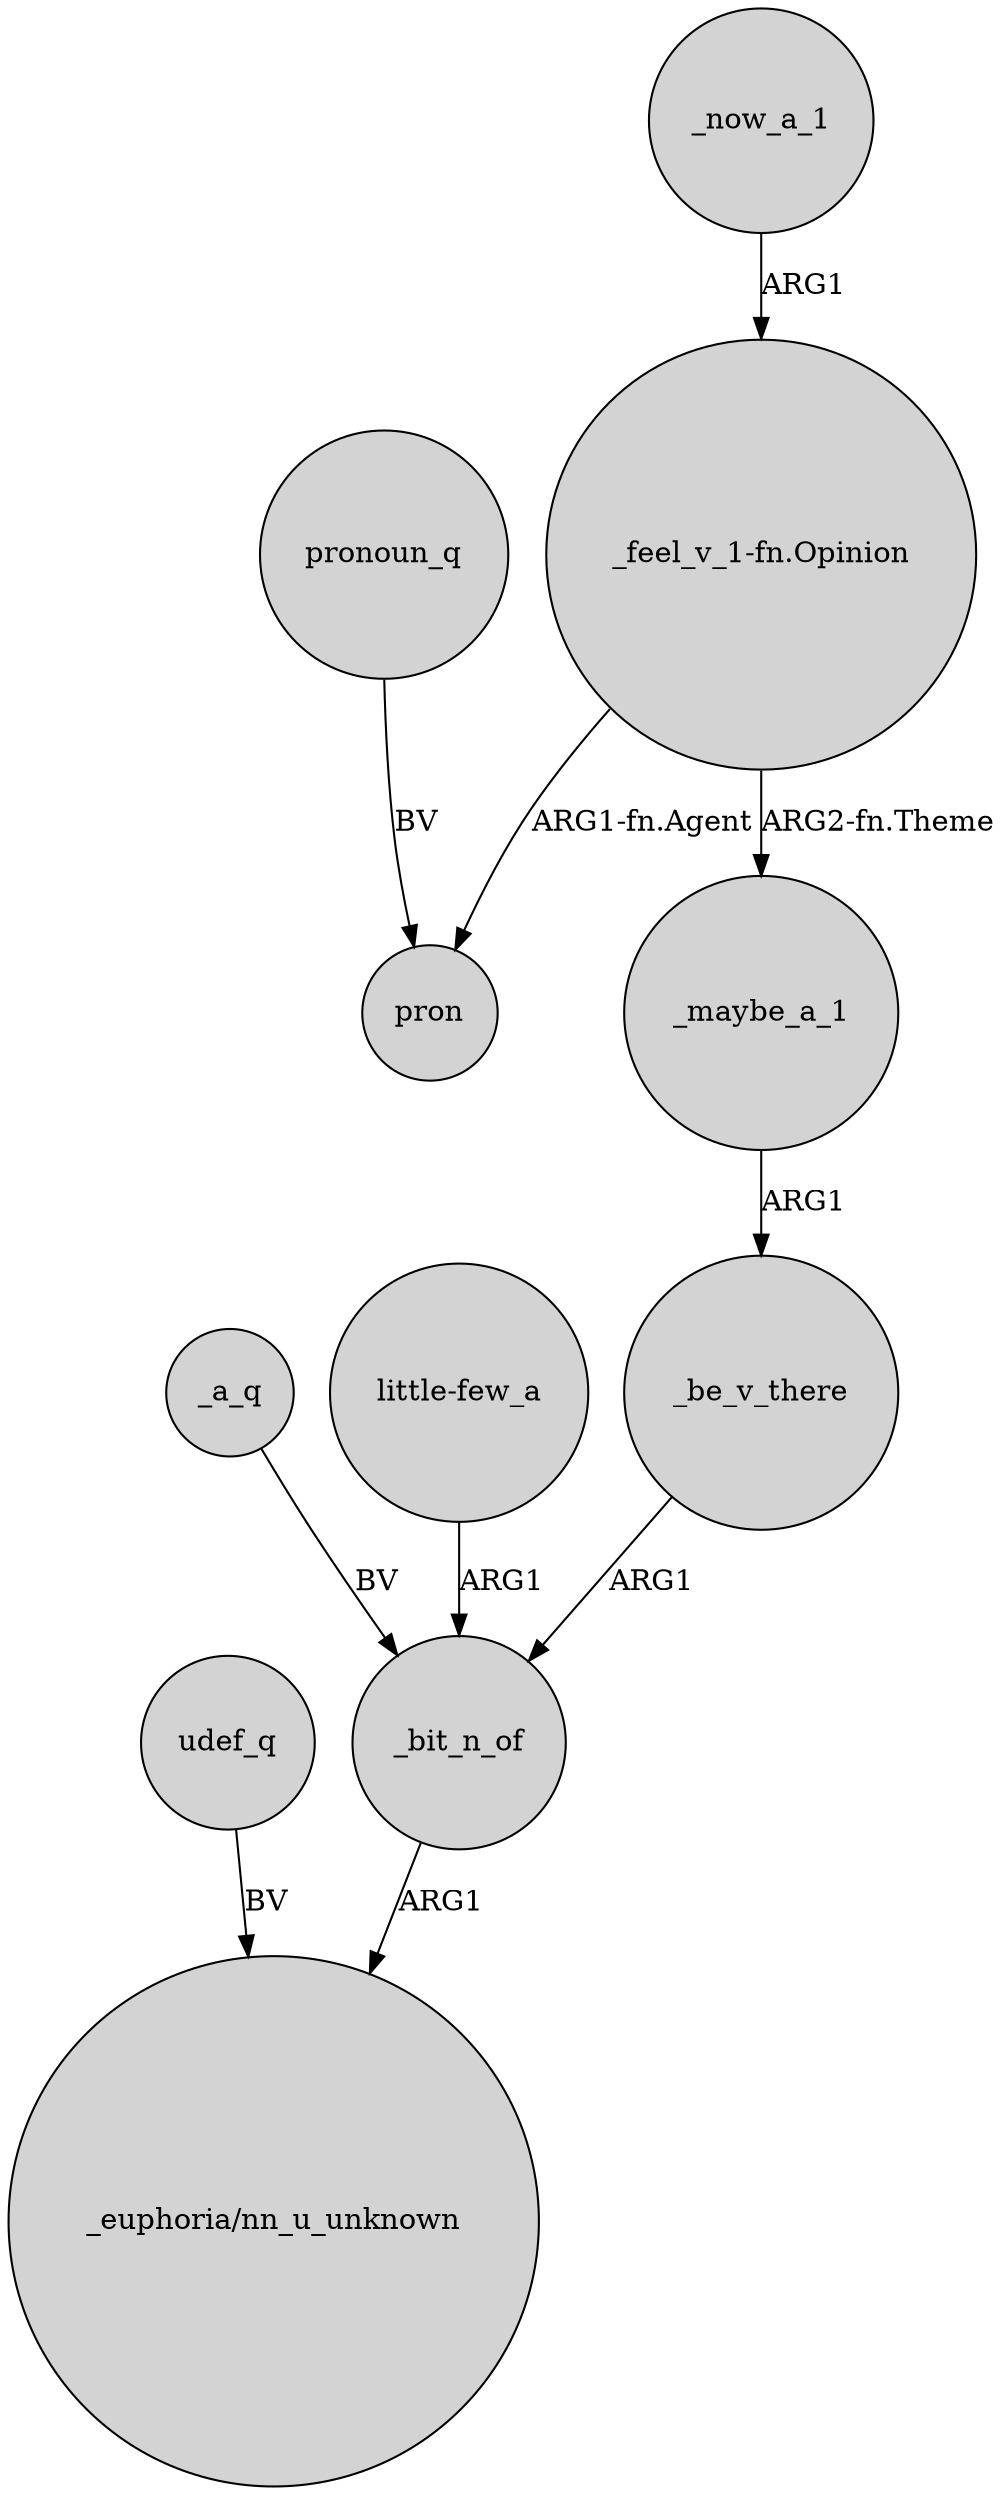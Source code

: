 digraph {
	node [shape=circle style=filled]
	_be_v_there -> _bit_n_of [label=ARG1]
	udef_q -> "_euphoria/nn_u_unknown" [label=BV]
	"_feel_v_1-fn.Opinion" -> _maybe_a_1 [label="ARG2-fn.Theme"]
	_a_q -> _bit_n_of [label=BV]
	_maybe_a_1 -> _be_v_there [label=ARG1]
	"little-few_a" -> _bit_n_of [label=ARG1]
	"_feel_v_1-fn.Opinion" -> pron [label="ARG1-fn.Agent"]
	_now_a_1 -> "_feel_v_1-fn.Opinion" [label=ARG1]
	_bit_n_of -> "_euphoria/nn_u_unknown" [label=ARG1]
	pronoun_q -> pron [label=BV]
}
